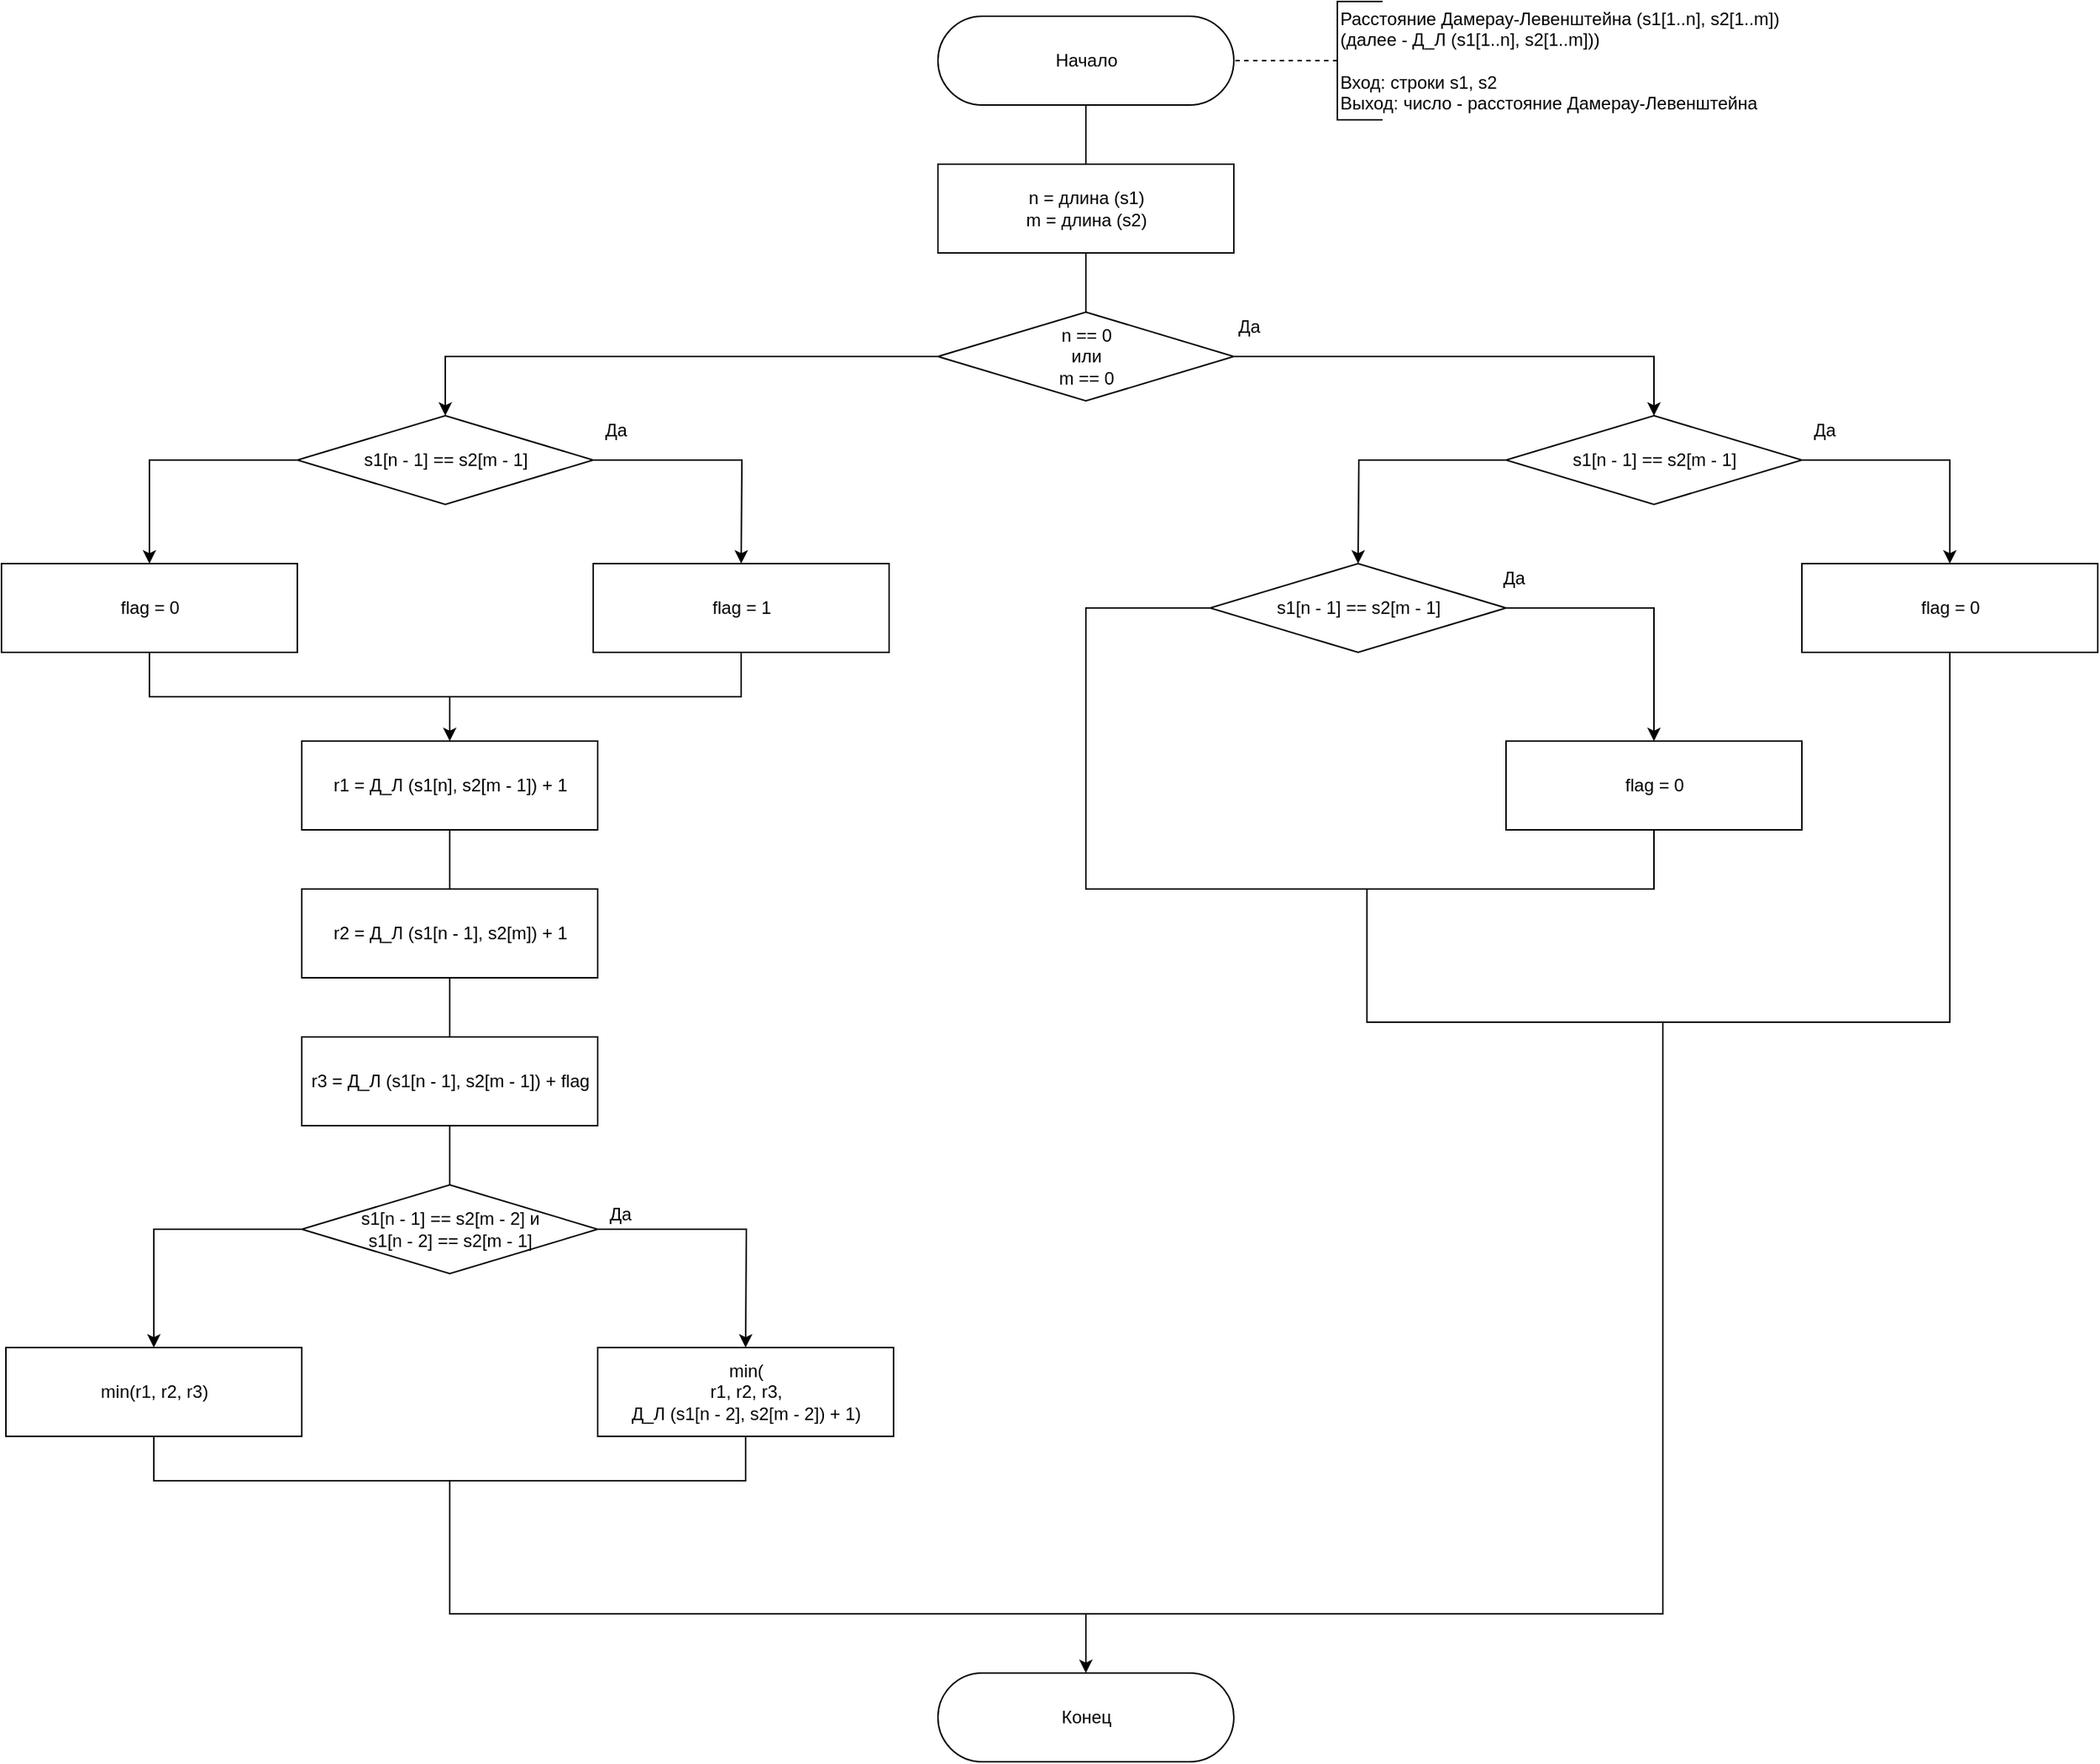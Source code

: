 <mxfile>
    <diagram id="Ks5QdToVvydXGzdPKmJM" name="Страница 1">
        <mxGraphModel dx="945" dy="712" grid="1" gridSize="10" guides="1" tooltips="1" connect="1" arrows="1" fold="1" page="1" pageScale="1" pageWidth="1654" pageHeight="2336" math="0" shadow="0">
            <root>
                <mxCell id="0"/>
                <mxCell id="1" parent="0"/>
                <mxCell id="2" style="edgeStyle=orthogonalEdgeStyle;rounded=0;orthogonalLoop=1;jettySize=auto;html=1;exitX=0.5;exitY=0.5;exitDx=0;exitDy=30;exitPerimeter=0;entryX=0.5;entryY=0;entryDx=0;entryDy=0;endArrow=none;endFill=0;" edge="1" parent="1" source="3" target="5">
                    <mxGeometry relative="1" as="geometry"/>
                </mxCell>
                <mxCell id="3" value="Начало" style="html=1;dashed=0;whitespace=wrap;shape=mxgraph.dfd.start" vertex="1" parent="1">
                    <mxGeometry x="860" y="120" width="200" height="60" as="geometry"/>
                </mxCell>
                <mxCell id="4" style="edgeStyle=orthogonalEdgeStyle;rounded=0;orthogonalLoop=1;jettySize=auto;html=1;exitX=0.5;exitY=1;exitDx=0;exitDy=0;entryX=0.5;entryY=0;entryDx=0;entryDy=0;endArrow=none;endFill=0;" edge="1" parent="1" source="5" target="10">
                    <mxGeometry relative="1" as="geometry"/>
                </mxCell>
                <mxCell id="5" value="n = длина (s1)&lt;br&gt;m = длина (s2)" style="html=1;dashed=0;whitespace=wrap;" vertex="1" parent="1">
                    <mxGeometry x="860" y="220" width="200" height="60" as="geometry"/>
                </mxCell>
                <mxCell id="6" value="" style="edgeStyle=orthogonalEdgeStyle;rounded=0;orthogonalLoop=1;jettySize=auto;html=1;endArrow=none;endFill=0;dashed=1;" edge="1" parent="1" source="7" target="3">
                    <mxGeometry relative="1" as="geometry"/>
                </mxCell>
                <mxCell id="7" value="&lt;div&gt;&lt;span&gt;Расстояние Дамерау-Левенштейна (s1[1..n], s2[1..m])&lt;/span&gt;&lt;/div&gt;&lt;div&gt;&lt;span&gt;(далее - Д_Л (s1[1..n], s2[1..m]))&lt;/span&gt;&lt;/div&gt;&lt;div&gt;&lt;span&gt;&lt;br&gt;&lt;/span&gt;&lt;/div&gt;&lt;div&gt;Вход: строки s1, s2&lt;/div&gt;&lt;div&gt;Выход: число - расстояние Дамерау-Левенштейна&lt;/div&gt;" style="html=1;dashed=0;whitespace=wrap;shape=partialRectangle;right=0;align=left;" vertex="1" parent="1">
                    <mxGeometry x="1130" y="110" width="30" height="80" as="geometry"/>
                </mxCell>
                <mxCell id="8" style="edgeStyle=orthogonalEdgeStyle;rounded=0;orthogonalLoop=1;jettySize=auto;html=1;exitX=1;exitY=0.5;exitDx=0;exitDy=0;entryX=0.5;entryY=0;entryDx=0;entryDy=0;endArrow=classic;endFill=1;" edge="1" parent="1" source="10" target="48">
                    <mxGeometry relative="1" as="geometry">
                        <mxPoint x="1160" y="390" as="targetPoint"/>
                    </mxGeometry>
                </mxCell>
                <mxCell id="9" style="edgeStyle=orthogonalEdgeStyle;rounded=0;orthogonalLoop=1;jettySize=auto;html=1;exitX=0;exitY=0.5;exitDx=0;exitDy=0;entryX=0.5;entryY=0;entryDx=0;entryDy=0;endArrow=classic;endFill=1;" edge="1" parent="1" source="10" target="16">
                    <mxGeometry relative="1" as="geometry">
                        <mxPoint x="760" y="350" as="sourcePoint"/>
                    </mxGeometry>
                </mxCell>
                <mxCell id="10" value="n == 0&lt;br&gt;или&lt;br&gt;m == 0" style="shape=rhombus;html=1;dashed=0;whitespace=wrap;perimeter=rhombusPerimeter;" vertex="1" parent="1">
                    <mxGeometry x="860" y="320" width="200" height="60" as="geometry"/>
                </mxCell>
                <mxCell id="13" value="Да" style="text;html=1;align=center;verticalAlign=middle;resizable=0;points=[];autosize=1;strokeColor=none;" vertex="1" parent="1">
                    <mxGeometry x="1055" y="320" width="30" height="20" as="geometry"/>
                </mxCell>
                <mxCell id="14" style="edgeStyle=orthogonalEdgeStyle;rounded=0;orthogonalLoop=1;jettySize=auto;html=1;exitX=0;exitY=0.5;exitDx=0;exitDy=0;entryX=0.5;entryY=0;entryDx=0;entryDy=0;endArrow=classic;endFill=1;" edge="1" parent="1" source="16" target="20">
                    <mxGeometry relative="1" as="geometry"/>
                </mxCell>
                <mxCell id="15" style="edgeStyle=orthogonalEdgeStyle;rounded=0;orthogonalLoop=1;jettySize=auto;html=1;exitX=1;exitY=0.5;exitDx=0;exitDy=0;entryX=0.5;entryY=0;entryDx=0;entryDy=0;endArrow=classic;endFill=1;" edge="1" parent="1" source="16">
                    <mxGeometry relative="1" as="geometry">
                        <mxPoint x="727" y="490" as="targetPoint"/>
                    </mxGeometry>
                </mxCell>
                <mxCell id="16" value="s1[n - 1] == s2[m - 1]" style="shape=rhombus;html=1;dashed=0;whitespace=wrap;perimeter=rhombusPerimeter;" vertex="1" parent="1">
                    <mxGeometry x="427" y="390" width="200" height="60" as="geometry"/>
                </mxCell>
                <mxCell id="68" style="edgeStyle=orthogonalEdgeStyle;rounded=0;orthogonalLoop=1;jettySize=auto;html=1;exitX=0.5;exitY=1;exitDx=0;exitDy=0;entryX=0.5;entryY=0;entryDx=0;entryDy=0;endArrow=classic;endFill=1;" edge="1" parent="1" source="18" target="64">
                    <mxGeometry relative="1" as="geometry"/>
                </mxCell>
                <mxCell id="18" value="flag&amp;nbsp;= 1" style="html=1;dashed=0;whitespace=wrap;" vertex="1" parent="1">
                    <mxGeometry x="627" y="490" width="200" height="60" as="geometry"/>
                </mxCell>
                <mxCell id="67" style="edgeStyle=orthogonalEdgeStyle;rounded=0;orthogonalLoop=1;jettySize=auto;html=1;exitX=0.5;exitY=1;exitDx=0;exitDy=0;endArrow=none;endFill=0;" edge="1" parent="1" source="20">
                    <mxGeometry relative="1" as="geometry">
                        <mxPoint x="530" y="580" as="targetPoint"/>
                        <Array as="points">
                            <mxPoint x="327" y="580"/>
                        </Array>
                    </mxGeometry>
                </mxCell>
                <mxCell id="20" value="flag = 0" style="html=1;dashed=0;whitespace=wrap;" vertex="1" parent="1">
                    <mxGeometry x="227" y="490" width="200" height="60" as="geometry"/>
                </mxCell>
                <mxCell id="21" value="Да" style="text;html=1;align=center;verticalAlign=middle;resizable=0;points=[];autosize=1;strokeColor=none;" vertex="1" parent="1">
                    <mxGeometry x="627" y="390" width="30" height="20" as="geometry"/>
                </mxCell>
                <mxCell id="51" style="edgeStyle=orthogonalEdgeStyle;rounded=0;orthogonalLoop=1;jettySize=auto;html=1;exitX=0;exitY=0.5;exitDx=0;exitDy=0;entryX=0.5;entryY=0;entryDx=0;entryDy=0;" edge="1" parent="1" source="48">
                    <mxGeometry relative="1" as="geometry">
                        <mxPoint x="1144" y="490" as="targetPoint"/>
                    </mxGeometry>
                </mxCell>
                <mxCell id="54" style="edgeStyle=orthogonalEdgeStyle;rounded=0;orthogonalLoop=1;jettySize=auto;html=1;exitX=1;exitY=0.5;exitDx=0;exitDy=0;entryX=0.5;entryY=0;entryDx=0;entryDy=0;" edge="1" parent="1" source="48" target="53">
                    <mxGeometry relative="1" as="geometry"/>
                </mxCell>
                <mxCell id="48" value="s1[n - 1] == s2[m - 1]" style="shape=rhombus;html=1;dashed=0;whitespace=wrap;perimeter=rhombusPerimeter;" vertex="1" parent="1">
                    <mxGeometry x="1244" y="390" width="200" height="60" as="geometry"/>
                </mxCell>
                <mxCell id="58" style="edgeStyle=orthogonalEdgeStyle;rounded=0;orthogonalLoop=1;jettySize=auto;html=1;exitX=1;exitY=0.5;exitDx=0;exitDy=0;entryX=0.5;entryY=0;entryDx=0;entryDy=0;" edge="1" parent="1" target="56">
                    <mxGeometry relative="1" as="geometry">
                        <mxPoint x="1244" y="520.0" as="sourcePoint"/>
                        <Array as="points">
                            <mxPoint x="1344" y="520"/>
                        </Array>
                    </mxGeometry>
                </mxCell>
                <mxCell id="61" style="edgeStyle=orthogonalEdgeStyle;rounded=0;orthogonalLoop=1;jettySize=auto;html=1;exitX=0;exitY=0.5;exitDx=0;exitDy=0;endArrow=none;endFill=0;" edge="1" parent="1" source="52">
                    <mxGeometry relative="1" as="geometry">
                        <mxPoint x="1150" y="710" as="targetPoint"/>
                        <Array as="points">
                            <mxPoint x="960" y="520"/>
                            <mxPoint x="960" y="710"/>
                        </Array>
                    </mxGeometry>
                </mxCell>
                <mxCell id="52" value="s1[n - 1] == s2[m - 1]" style="shape=rhombus;html=1;dashed=0;whitespace=wrap;perimeter=rhombusPerimeter;" vertex="1" parent="1">
                    <mxGeometry x="1044" y="490" width="200" height="60" as="geometry"/>
                </mxCell>
                <mxCell id="62" style="edgeStyle=orthogonalEdgeStyle;rounded=0;orthogonalLoop=1;jettySize=auto;html=1;exitX=0.5;exitY=1;exitDx=0;exitDy=0;entryX=0.5;entryY=0.5;entryDx=0;entryDy=-30;entryPerimeter=0;" edge="1" parent="1" source="53" target="83">
                    <mxGeometry relative="1" as="geometry">
                        <mxPoint x="1350" y="1040" as="targetPoint"/>
                        <Array as="points">
                            <mxPoint x="1544" y="800"/>
                            <mxPoint x="1350" y="800"/>
                            <mxPoint x="1350" y="1200"/>
                            <mxPoint x="960" y="1200"/>
                        </Array>
                    </mxGeometry>
                </mxCell>
                <mxCell id="53" value="flag = 0" style="html=1;dashed=0;whitespace=wrap;" vertex="1" parent="1">
                    <mxGeometry x="1444" y="490" width="200" height="60" as="geometry"/>
                </mxCell>
                <mxCell id="63" style="edgeStyle=orthogonalEdgeStyle;rounded=0;orthogonalLoop=1;jettySize=auto;html=1;exitX=0.5;exitY=1;exitDx=0;exitDy=0;endArrow=none;endFill=0;" edge="1" parent="1" source="56">
                    <mxGeometry relative="1" as="geometry">
                        <mxPoint x="1350" y="800" as="targetPoint"/>
                        <Array as="points">
                            <mxPoint x="1344" y="710"/>
                            <mxPoint x="1150" y="710"/>
                        </Array>
                    </mxGeometry>
                </mxCell>
                <mxCell id="56" value="flag = 0" style="html=1;dashed=0;whitespace=wrap;" vertex="1" parent="1">
                    <mxGeometry x="1244" y="610" width="200" height="60" as="geometry"/>
                </mxCell>
                <mxCell id="59" value="Да" style="text;html=1;align=center;verticalAlign=middle;resizable=0;points=[];autosize=1;strokeColor=none;" vertex="1" parent="1">
                    <mxGeometry x="1234" y="490" width="30" height="20" as="geometry"/>
                </mxCell>
                <mxCell id="60" value="Да" style="text;html=1;align=center;verticalAlign=middle;resizable=0;points=[];autosize=1;strokeColor=none;" vertex="1" parent="1">
                    <mxGeometry x="1444" y="390" width="30" height="20" as="geometry"/>
                </mxCell>
                <mxCell id="69" style="edgeStyle=orthogonalEdgeStyle;rounded=0;orthogonalLoop=1;jettySize=auto;html=1;exitX=0.5;exitY=1;exitDx=0;exitDy=0;entryX=0.5;entryY=0;entryDx=0;entryDy=0;endArrow=none;endFill=0;" edge="1" parent="1" source="64" target="65">
                    <mxGeometry relative="1" as="geometry"/>
                </mxCell>
                <mxCell id="64" value="r1 = Д_Л (s1[n], s2[m - 1]) + 1" style="html=1;dashed=0;whitespace=wrap;" vertex="1" parent="1">
                    <mxGeometry x="430" y="610" width="200" height="60" as="geometry"/>
                </mxCell>
                <mxCell id="70" style="edgeStyle=orthogonalEdgeStyle;rounded=0;orthogonalLoop=1;jettySize=auto;html=1;exitX=0.5;exitY=1;exitDx=0;exitDy=0;entryX=0.5;entryY=0;entryDx=0;entryDy=0;endArrow=none;endFill=0;" edge="1" parent="1" source="65" target="66">
                    <mxGeometry relative="1" as="geometry"/>
                </mxCell>
                <mxCell id="65" value="r2 = Д_Л (s1[n - 1], s2[m]) + 1" style="html=1;dashed=0;whitespace=wrap;" vertex="1" parent="1">
                    <mxGeometry x="430" y="710" width="200" height="60" as="geometry"/>
                </mxCell>
                <mxCell id="66" value="r3 = Д_Л (s1[n - 1], s2[m - 1]) + flag" style="html=1;dashed=0;whitespace=wrap;" vertex="1" parent="1">
                    <mxGeometry x="430" y="810" width="200" height="60" as="geometry"/>
                </mxCell>
                <mxCell id="71" style="edgeStyle=orthogonalEdgeStyle;rounded=0;orthogonalLoop=1;jettySize=auto;html=1;exitX=0;exitY=0.5;exitDx=0;exitDy=0;entryX=0.5;entryY=0;entryDx=0;entryDy=0;endArrow=classic;endFill=1;" edge="1" source="73" target="76" parent="1">
                    <mxGeometry relative="1" as="geometry"/>
                </mxCell>
                <mxCell id="72" style="edgeStyle=orthogonalEdgeStyle;rounded=0;orthogonalLoop=1;jettySize=auto;html=1;exitX=1;exitY=0.5;exitDx=0;exitDy=0;entryX=0.5;entryY=0;entryDx=0;entryDy=0;endArrow=classic;endFill=1;" edge="1" source="73" parent="1">
                    <mxGeometry relative="1" as="geometry">
                        <mxPoint x="730" y="1020" as="targetPoint"/>
                    </mxGeometry>
                </mxCell>
                <mxCell id="82" value="" style="edgeStyle=orthogonalEdgeStyle;rounded=0;orthogonalLoop=1;jettySize=auto;html=1;endArrow=none;endFill=0;" edge="1" parent="1" source="73" target="66">
                    <mxGeometry relative="1" as="geometry"/>
                </mxCell>
                <mxCell id="73" value="s1[n - 1] == s2[m - 2] и&lt;br&gt;s1[n - 2] == s2[m - 1]" style="shape=rhombus;html=1;dashed=0;whitespace=wrap;perimeter=rhombusPerimeter;" vertex="1" parent="1">
                    <mxGeometry x="430" y="910" width="200" height="60" as="geometry"/>
                </mxCell>
                <mxCell id="74" style="edgeStyle=orthogonalEdgeStyle;rounded=0;orthogonalLoop=1;jettySize=auto;html=1;exitX=0.5;exitY=1;exitDx=0;exitDy=0;endArrow=none;endFill=0;" edge="1" source="76" parent="1">
                    <mxGeometry relative="1" as="geometry">
                        <mxPoint x="533" y="1110" as="targetPoint"/>
                        <Array as="points">
                            <mxPoint x="330" y="1110"/>
                        </Array>
                    </mxGeometry>
                </mxCell>
                <mxCell id="75" value="Да" style="text;html=1;align=center;verticalAlign=middle;resizable=0;points=[];autosize=1;strokeColor=none;" vertex="1" parent="1">
                    <mxGeometry x="630" y="920" width="30" height="20" as="geometry"/>
                </mxCell>
                <mxCell id="76" value="min(r1, r2, r3)" style="html=1;dashed=0;whitespace=wrap;" vertex="1" parent="1">
                    <mxGeometry x="230" y="1020" width="200" height="60" as="geometry"/>
                </mxCell>
                <mxCell id="77" value="min(&lt;br&gt;r1, r2, r3,&lt;br&gt;Д_Л (s1[n - 2], s2[m - 2]) + 1)" style="html=1;dashed=0;whitespace=wrap;" vertex="1" parent="1">
                    <mxGeometry x="630" y="1020" width="200" height="60" as="geometry"/>
                </mxCell>
                <mxCell id="78" style="edgeStyle=orthogonalEdgeStyle;rounded=0;orthogonalLoop=1;jettySize=auto;html=1;exitX=0.5;exitY=1;exitDx=0;exitDy=0;endArrow=none;endFill=0;" edge="1" source="77" parent="1">
                    <mxGeometry relative="1" as="geometry">
                        <mxPoint x="960" y="1200" as="targetPoint"/>
                        <Array as="points">
                            <mxPoint x="730" y="1110"/>
                            <mxPoint x="530" y="1110"/>
                            <mxPoint x="530" y="1200"/>
                        </Array>
                    </mxGeometry>
                </mxCell>
                <mxCell id="83" value="Конец" style="html=1;dashed=0;whitespace=wrap;shape=mxgraph.dfd.start" vertex="1" parent="1">
                    <mxGeometry x="860" y="1240" width="200" height="60" as="geometry"/>
                </mxCell>
            </root>
        </mxGraphModel>
    </diagram>
</mxfile>